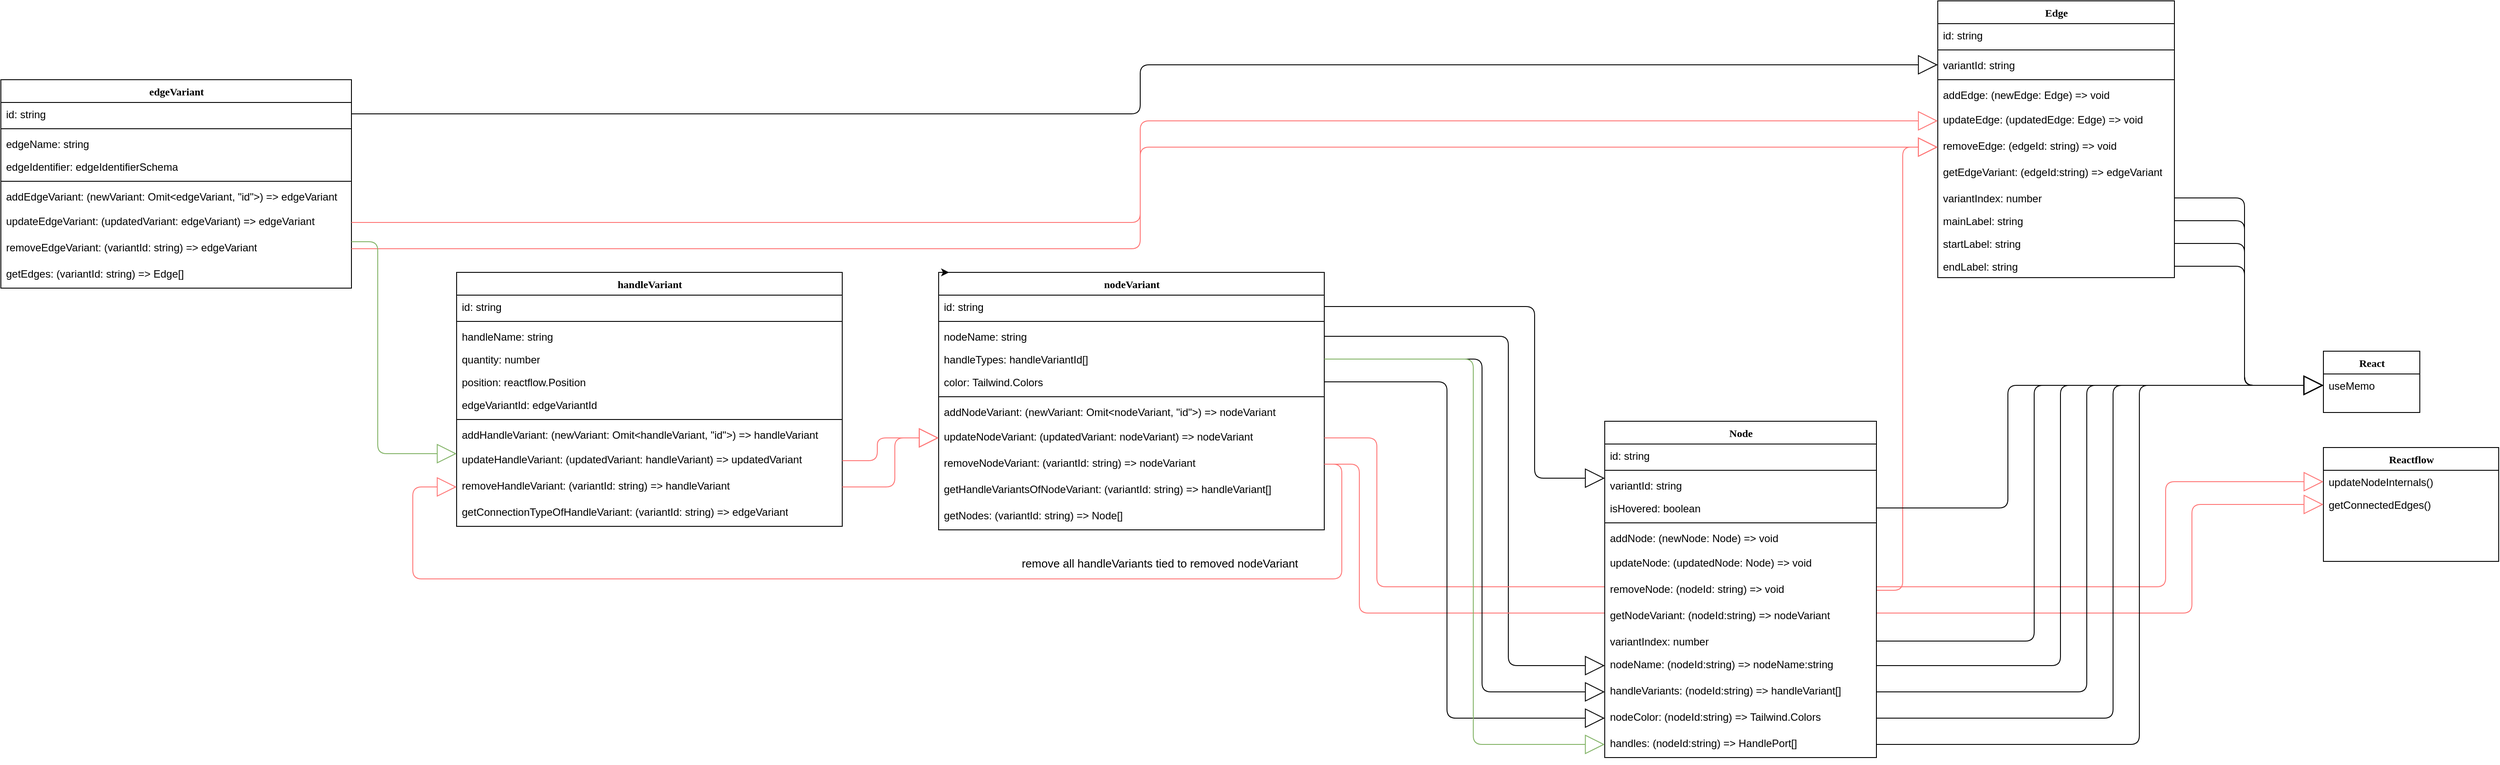 <mxfile version="24.6.2" type="device">
  <diagram name="Page-1" id="6133507b-19e7-1e82-6fc7-422aa6c4b21f">
    <mxGraphModel dx="2534" dy="746" grid="1" gridSize="10" guides="1" tooltips="1" connect="1" arrows="1" fold="1" page="1" pageScale="1" pageWidth="1100" pageHeight="850" background="none" math="0" shadow="0">
      <root>
        <mxCell id="0" />
        <mxCell id="1" parent="0" />
        <mxCell id="78961159f06e98e8-17" value="nodeVariant" style="swimlane;html=1;fontStyle=1;align=center;verticalAlign=top;childLayout=stackLayout;horizontal=1;startSize=26;horizontalStack=0;resizeParent=1;resizeLast=0;collapsible=1;marginBottom=0;swimlaneFillColor=#ffffff;rounded=0;shadow=0;comic=0;labelBackgroundColor=none;strokeWidth=1;fillColor=none;fontFamily=Verdana;fontSize=12" parent="1" vertex="1">
          <mxGeometry x="60" y="350" width="440" height="294" as="geometry">
            <mxRectangle x="-140" y="132" width="110" height="30" as="alternateBounds" />
          </mxGeometry>
        </mxCell>
        <mxCell id="78961159f06e98e8-24" value="id: string" style="text;html=1;strokeColor=none;fillColor=none;align=left;verticalAlign=top;spacingLeft=4;spacingRight=4;whiteSpace=wrap;overflow=hidden;rotatable=0;points=[[0,0.5],[1,0.5]];portConstraint=eastwest;" parent="78961159f06e98e8-17" vertex="1">
          <mxGeometry y="26" width="440" height="26" as="geometry" />
        </mxCell>
        <mxCell id="NcoKxun65NZ0Gpt5I3KS-111" value="" style="line;html=1;strokeWidth=1;fillColor=none;align=left;verticalAlign=middle;spacingTop=-1;spacingLeft=3;spacingRight=3;rotatable=0;labelPosition=right;points=[];portConstraint=eastwest;" parent="78961159f06e98e8-17" vertex="1">
          <mxGeometry y="52" width="440" height="8" as="geometry" />
        </mxCell>
        <mxCell id="NcoKxun65NZ0Gpt5I3KS-1" value="nodeName: string" style="text;html=1;strokeColor=none;fillColor=none;align=left;verticalAlign=top;spacingLeft=4;spacingRight=4;whiteSpace=wrap;overflow=hidden;rotatable=0;points=[[0,0.5],[1,0.5]];portConstraint=eastwest;" parent="78961159f06e98e8-17" vertex="1">
          <mxGeometry y="60" width="440" height="26" as="geometry" />
        </mxCell>
        <mxCell id="NcoKxun65NZ0Gpt5I3KS-2" value="handleTypes: handleVariantId&lt;span style=&quot;background-color: initial;&quot;&gt;[]&lt;/span&gt;" style="text;html=1;strokeColor=none;fillColor=none;align=left;verticalAlign=top;spacingLeft=4;spacingRight=4;whiteSpace=wrap;overflow=hidden;rotatable=0;points=[[0,0.5],[1,0.5]];portConstraint=eastwest;" parent="78961159f06e98e8-17" vertex="1">
          <mxGeometry y="86" width="440" height="26" as="geometry" />
        </mxCell>
        <mxCell id="fbE8DPtMrcAyGNPkYjWC-1" value="color: Tailwind.Colors&lt;div&gt;&lt;br&gt;&lt;/div&gt;" style="text;html=1;strokeColor=none;fillColor=none;align=left;verticalAlign=top;spacingLeft=4;spacingRight=4;whiteSpace=wrap;overflow=hidden;rotatable=0;points=[[0,0.5],[1,0.5]];portConstraint=eastwest;" parent="78961159f06e98e8-17" vertex="1">
          <mxGeometry y="112" width="440" height="26" as="geometry" />
        </mxCell>
        <mxCell id="78961159f06e98e8-19" value="" style="line;html=1;strokeWidth=1;fillColor=none;align=left;verticalAlign=middle;spacingTop=-1;spacingLeft=3;spacingRight=3;rotatable=0;labelPosition=right;points=[];portConstraint=eastwest;" parent="78961159f06e98e8-17" vertex="1">
          <mxGeometry y="138" width="440" height="8" as="geometry" />
        </mxCell>
        <mxCell id="78961159f06e98e8-27" value="addNodeVariant: (newVariant: Omit&amp;lt;nodeVariant, &quot;id&quot;&amp;gt;) =&amp;gt; nodeVariant" style="text;html=1;strokeColor=none;fillColor=none;align=left;verticalAlign=top;spacingLeft=4;spacingRight=4;whiteSpace=wrap;overflow=hidden;rotatable=0;points=[[0,0.5],[1,0.5]];portConstraint=eastwest;" parent="78961159f06e98e8-17" vertex="1">
          <mxGeometry y="146" width="440" height="28" as="geometry" />
        </mxCell>
        <mxCell id="NcoKxun65NZ0Gpt5I3KS-3" value="updateNodeVariant: (updatedVariant: nodeVariant&lt;span style=&quot;background-color: initial;&quot;&gt;) =&amp;gt; nodeVariant&lt;/span&gt;" style="text;html=1;strokeColor=none;fillColor=none;align=left;verticalAlign=top;spacingLeft=4;spacingRight=4;whiteSpace=wrap;overflow=hidden;rotatable=0;points=[[0,0.5],[1,0.5]];portConstraint=eastwest;" parent="78961159f06e98e8-17" vertex="1">
          <mxGeometry y="174" width="440" height="30" as="geometry" />
        </mxCell>
        <mxCell id="NcoKxun65NZ0Gpt5I3KS-12" value="removeNodeVariant: (variantId: string) =&amp;gt; nodeVariant" style="text;html=1;strokeColor=none;fillColor=none;align=left;verticalAlign=top;spacingLeft=4;spacingRight=4;whiteSpace=wrap;overflow=hidden;rotatable=0;points=[[0,0.5],[1,0.5]];portConstraint=eastwest;" parent="78961159f06e98e8-17" vertex="1">
          <mxGeometry y="204" width="440" height="30" as="geometry" />
        </mxCell>
        <mxCell id="NcoKxun65NZ0Gpt5I3KS-13" value="getHandleVariantsOfNodeVariant: (variantId: string) =&amp;gt; handleVariant[]" style="text;html=1;strokeColor=none;fillColor=none;align=left;verticalAlign=top;spacingLeft=4;spacingRight=4;whiteSpace=wrap;overflow=hidden;rotatable=0;points=[[0,0.5],[1,0.5]];portConstraint=eastwest;" parent="78961159f06e98e8-17" vertex="1">
          <mxGeometry y="234" width="440" height="30" as="geometry" />
        </mxCell>
        <mxCell id="NcoKxun65NZ0Gpt5I3KS-14" value="getNodes: (variantId: string) =&amp;gt; Node[]" style="text;html=1;strokeColor=none;fillColor=none;align=left;verticalAlign=top;spacingLeft=4;spacingRight=4;whiteSpace=wrap;overflow=hidden;rotatable=0;points=[[0,0.5],[1,0.5]];portConstraint=eastwest;" parent="78961159f06e98e8-17" vertex="1">
          <mxGeometry y="264" width="440" height="30" as="geometry" />
        </mxCell>
        <mxCell id="NcoKxun65NZ0Gpt5I3KS-4" style="edgeStyle=orthogonalEdgeStyle;rounded=0;orthogonalLoop=1;jettySize=auto;html=1;exitX=0;exitY=0;exitDx=0;exitDy=0;entryX=0.027;entryY=0;entryDx=0;entryDy=0;entryPerimeter=0;" parent="1" source="78961159f06e98e8-17" target="78961159f06e98e8-17" edge="1">
          <mxGeometry relative="1" as="geometry" />
        </mxCell>
        <mxCell id="NcoKxun65NZ0Gpt5I3KS-15" value="handleVariant" style="swimlane;html=1;fontStyle=1;align=center;verticalAlign=top;childLayout=stackLayout;horizontal=1;startSize=26;horizontalStack=0;resizeParent=1;resizeLast=0;collapsible=1;marginBottom=0;swimlaneFillColor=#ffffff;rounded=0;shadow=0;comic=0;labelBackgroundColor=none;strokeWidth=1;fillColor=none;fontFamily=Verdana;fontSize=12" parent="1" vertex="1">
          <mxGeometry x="-490" y="350" width="440" height="290" as="geometry">
            <mxRectangle x="-140" y="132" width="110" height="30" as="alternateBounds" />
          </mxGeometry>
        </mxCell>
        <mxCell id="NcoKxun65NZ0Gpt5I3KS-16" value="id: string" style="text;html=1;strokeColor=none;fillColor=none;align=left;verticalAlign=top;spacingLeft=4;spacingRight=4;whiteSpace=wrap;overflow=hidden;rotatable=0;points=[[0,0.5],[1,0.5]];portConstraint=eastwest;" parent="NcoKxun65NZ0Gpt5I3KS-15" vertex="1">
          <mxGeometry y="26" width="440" height="26" as="geometry" />
        </mxCell>
        <mxCell id="NcoKxun65NZ0Gpt5I3KS-110" value="" style="line;html=1;strokeWidth=1;fillColor=none;align=left;verticalAlign=middle;spacingTop=-1;spacingLeft=3;spacingRight=3;rotatable=0;labelPosition=right;points=[];portConstraint=eastwest;" parent="NcoKxun65NZ0Gpt5I3KS-15" vertex="1">
          <mxGeometry y="52" width="440" height="8" as="geometry" />
        </mxCell>
        <mxCell id="NcoKxun65NZ0Gpt5I3KS-17" value="handleName: string" style="text;html=1;strokeColor=none;fillColor=none;align=left;verticalAlign=top;spacingLeft=4;spacingRight=4;whiteSpace=wrap;overflow=hidden;rotatable=0;points=[[0,0.5],[1,0.5]];portConstraint=eastwest;" parent="NcoKxun65NZ0Gpt5I3KS-15" vertex="1">
          <mxGeometry y="60" width="440" height="26" as="geometry" />
        </mxCell>
        <mxCell id="NcoKxun65NZ0Gpt5I3KS-18" value="quantity: number" style="text;html=1;strokeColor=none;fillColor=none;align=left;verticalAlign=top;spacingLeft=4;spacingRight=4;whiteSpace=wrap;overflow=hidden;rotatable=0;points=[[0,0.5],[1,0.5]];portConstraint=eastwest;" parent="NcoKxun65NZ0Gpt5I3KS-15" vertex="1">
          <mxGeometry y="86" width="440" height="26" as="geometry" />
        </mxCell>
        <mxCell id="NcoKxun65NZ0Gpt5I3KS-25" value="position: reactflow.Position" style="text;html=1;strokeColor=none;fillColor=none;align=left;verticalAlign=top;spacingLeft=4;spacingRight=4;whiteSpace=wrap;overflow=hidden;rotatable=0;points=[[0,0.5],[1,0.5]];portConstraint=eastwest;" parent="NcoKxun65NZ0Gpt5I3KS-15" vertex="1">
          <mxGeometry y="112" width="440" height="26" as="geometry" />
        </mxCell>
        <mxCell id="NcoKxun65NZ0Gpt5I3KS-26" value="edgeVariantId: edgeVariantId" style="text;html=1;strokeColor=none;fillColor=none;align=left;verticalAlign=top;spacingLeft=4;spacingRight=4;whiteSpace=wrap;overflow=hidden;rotatable=0;points=[[0,0.5],[1,0.5]];portConstraint=eastwest;" parent="NcoKxun65NZ0Gpt5I3KS-15" vertex="1">
          <mxGeometry y="138" width="440" height="26" as="geometry" />
        </mxCell>
        <mxCell id="NcoKxun65NZ0Gpt5I3KS-19" value="" style="line;html=1;strokeWidth=1;fillColor=none;align=left;verticalAlign=middle;spacingTop=-1;spacingLeft=3;spacingRight=3;rotatable=0;labelPosition=right;points=[];portConstraint=eastwest;" parent="NcoKxun65NZ0Gpt5I3KS-15" vertex="1">
          <mxGeometry y="164" width="440" height="8" as="geometry" />
        </mxCell>
        <mxCell id="NcoKxun65NZ0Gpt5I3KS-20" value="addHandleVariant: (newVariant: Omit&amp;lt;handleVariant, &quot;id&quot;&amp;gt;) =&amp;gt; handleVariant" style="text;html=1;strokeColor=none;fillColor=none;align=left;verticalAlign=top;spacingLeft=4;spacingRight=4;whiteSpace=wrap;overflow=hidden;rotatable=0;points=[[0,0.5],[1,0.5]];portConstraint=eastwest;" parent="NcoKxun65NZ0Gpt5I3KS-15" vertex="1">
          <mxGeometry y="172" width="440" height="28" as="geometry" />
        </mxCell>
        <mxCell id="NcoKxun65NZ0Gpt5I3KS-21" value="updateHandleVariant: (updatedVariant: handleVariant) =&amp;gt; updatedVariant" style="text;html=1;strokeColor=none;fillColor=none;align=left;verticalAlign=top;spacingLeft=4;spacingRight=4;whiteSpace=wrap;overflow=hidden;rotatable=0;points=[[0,0.5],[1,0.5]];portConstraint=eastwest;" parent="NcoKxun65NZ0Gpt5I3KS-15" vertex="1">
          <mxGeometry y="200" width="440" height="30" as="geometry" />
        </mxCell>
        <mxCell id="NcoKxun65NZ0Gpt5I3KS-22" value="removeHandleVariant: (variantId: string) =&amp;gt; handleVariant" style="text;html=1;strokeColor=none;fillColor=none;align=left;verticalAlign=top;spacingLeft=4;spacingRight=4;whiteSpace=wrap;overflow=hidden;rotatable=0;points=[[0,0.5],[1,0.5]];portConstraint=eastwest;" parent="NcoKxun65NZ0Gpt5I3KS-15" vertex="1">
          <mxGeometry y="230" width="440" height="30" as="geometry" />
        </mxCell>
        <mxCell id="NcoKxun65NZ0Gpt5I3KS-23" value="getConnectionTypeOfHandleVariant: (variantId: string) =&amp;gt; edgeVariant" style="text;html=1;strokeColor=none;fillColor=none;align=left;verticalAlign=top;spacingLeft=4;spacingRight=4;whiteSpace=wrap;overflow=hidden;rotatable=0;points=[[0,0.5],[1,0.5]];portConstraint=eastwest;" parent="NcoKxun65NZ0Gpt5I3KS-15" vertex="1">
          <mxGeometry y="260" width="440" height="30" as="geometry" />
        </mxCell>
        <mxCell id="NcoKxun65NZ0Gpt5I3KS-29" value="" style="edgeStyle=orthogonalEdgeStyle;rounded=1;orthogonalLoop=1;jettySize=auto;html=1;endArrow=block;endFill=0;startSize=6;endSize=20;fillColor=#f8cecc;strokeColor=#FF7575;" parent="1" source="NcoKxun65NZ0Gpt5I3KS-21" target="NcoKxun65NZ0Gpt5I3KS-3" edge="1">
          <mxGeometry relative="1" as="geometry">
            <mxPoint x="-20" y="330" as="targetPoint" />
            <Array as="points">
              <mxPoint x="-10" y="565" />
              <mxPoint x="-10" y="539" />
            </Array>
          </mxGeometry>
        </mxCell>
        <mxCell id="NcoKxun65NZ0Gpt5I3KS-31" style="edgeStyle=orthogonalEdgeStyle;rounded=1;orthogonalLoop=1;jettySize=auto;html=1;endArrow=block;endFill=0;startSize=6;endSize=20;fillColor=#f8cecc;strokeColor=#FF7575;" parent="1" source="NcoKxun65NZ0Gpt5I3KS-22" target="NcoKxun65NZ0Gpt5I3KS-3" edge="1">
          <mxGeometry relative="1" as="geometry">
            <Array as="points">
              <mxPoint x="10" y="595" />
              <mxPoint x="10" y="539" />
            </Array>
          </mxGeometry>
        </mxCell>
        <mxCell id="NcoKxun65NZ0Gpt5I3KS-33" value="edgeVariant" style="swimlane;html=1;fontStyle=1;align=center;verticalAlign=top;childLayout=stackLayout;horizontal=1;startSize=26;horizontalStack=0;resizeParent=1;resizeLast=0;collapsible=1;marginBottom=0;swimlaneFillColor=#ffffff;rounded=0;shadow=0;comic=0;labelBackgroundColor=none;strokeWidth=1;fillColor=none;fontFamily=Verdana;fontSize=12" parent="1" vertex="1">
          <mxGeometry x="-1010" y="130" width="400" height="238" as="geometry">
            <mxRectangle x="-1010" y="130" width="110" height="30" as="alternateBounds" />
          </mxGeometry>
        </mxCell>
        <mxCell id="NcoKxun65NZ0Gpt5I3KS-34" value="id: string" style="text;html=1;strokeColor=none;fillColor=none;align=left;verticalAlign=top;spacingLeft=4;spacingRight=4;whiteSpace=wrap;overflow=hidden;rotatable=0;points=[[0,0.5],[1,0.5]];portConstraint=eastwest;" parent="NcoKxun65NZ0Gpt5I3KS-33" vertex="1">
          <mxGeometry y="26" width="400" height="26" as="geometry" />
        </mxCell>
        <mxCell id="NcoKxun65NZ0Gpt5I3KS-109" value="" style="line;html=1;strokeWidth=1;fillColor=none;align=left;verticalAlign=middle;spacingTop=-1;spacingLeft=3;spacingRight=3;rotatable=0;labelPosition=right;points=[];portConstraint=eastwest;" parent="NcoKxun65NZ0Gpt5I3KS-33" vertex="1">
          <mxGeometry y="52" width="400" height="8" as="geometry" />
        </mxCell>
        <mxCell id="NcoKxun65NZ0Gpt5I3KS-35" value="edgeName: string" style="text;html=1;strokeColor=none;fillColor=none;align=left;verticalAlign=top;spacingLeft=4;spacingRight=4;whiteSpace=wrap;overflow=hidden;rotatable=0;points=[[0,0.5],[1,0.5]];portConstraint=eastwest;" parent="NcoKxun65NZ0Gpt5I3KS-33" vertex="1">
          <mxGeometry y="60" width="400" height="26" as="geometry" />
        </mxCell>
        <mxCell id="NcoKxun65NZ0Gpt5I3KS-36" value="edgeIdentifier: edgeIdentifierSchema" style="text;html=1;strokeColor=none;fillColor=none;align=left;verticalAlign=top;spacingLeft=4;spacingRight=4;whiteSpace=wrap;overflow=hidden;rotatable=0;points=[[0,0.5],[1,0.5]];portConstraint=eastwest;" parent="NcoKxun65NZ0Gpt5I3KS-33" vertex="1">
          <mxGeometry y="86" width="400" height="26" as="geometry" />
        </mxCell>
        <mxCell id="NcoKxun65NZ0Gpt5I3KS-37" value="" style="line;html=1;strokeWidth=1;fillColor=none;align=left;verticalAlign=middle;spacingTop=-1;spacingLeft=3;spacingRight=3;rotatable=0;labelPosition=right;points=[];portConstraint=eastwest;" parent="NcoKxun65NZ0Gpt5I3KS-33" vertex="1">
          <mxGeometry y="112" width="400" height="8" as="geometry" />
        </mxCell>
        <mxCell id="NcoKxun65NZ0Gpt5I3KS-38" value="addEdgeVariant: (newVariant: Omit&amp;lt;edgeVariant, &quot;id&quot;&amp;gt;) =&amp;gt; edgeVariant" style="text;html=1;strokeColor=none;fillColor=none;align=left;verticalAlign=top;spacingLeft=4;spacingRight=4;whiteSpace=wrap;overflow=hidden;rotatable=0;points=[[0,0.5],[1,0.5]];portConstraint=eastwest;" parent="NcoKxun65NZ0Gpt5I3KS-33" vertex="1">
          <mxGeometry y="120" width="400" height="28" as="geometry" />
        </mxCell>
        <mxCell id="NcoKxun65NZ0Gpt5I3KS-39" value="updateEdgeVariant: (updatedVariant: edgeVariant&lt;span style=&quot;background-color: initial;&quot;&gt;) =&amp;gt; edgeVariant&lt;/span&gt;" style="text;html=1;strokeColor=none;fillColor=none;align=left;verticalAlign=top;spacingLeft=4;spacingRight=4;whiteSpace=wrap;overflow=hidden;rotatable=0;points=[[0,0.5],[1,0.5]];portConstraint=eastwest;" parent="NcoKxun65NZ0Gpt5I3KS-33" vertex="1">
          <mxGeometry y="148" width="400" height="30" as="geometry" />
        </mxCell>
        <mxCell id="NcoKxun65NZ0Gpt5I3KS-40" value="removeEdgeVariant: (variantId: string) =&amp;gt; edgeVariant" style="text;html=1;strokeColor=none;fillColor=none;align=left;verticalAlign=top;spacingLeft=4;spacingRight=4;whiteSpace=wrap;overflow=hidden;rotatable=0;points=[[0,0.5],[1,0.5]];portConstraint=eastwest;" parent="NcoKxun65NZ0Gpt5I3KS-33" vertex="1">
          <mxGeometry y="178" width="400" height="30" as="geometry" />
        </mxCell>
        <mxCell id="NcoKxun65NZ0Gpt5I3KS-42" value="getEdges: (variantId: string) =&amp;gt; Edge[]" style="text;html=1;strokeColor=none;fillColor=none;align=left;verticalAlign=top;spacingLeft=4;spacingRight=4;whiteSpace=wrap;overflow=hidden;rotatable=0;points=[[0,0.5],[1,0.5]];portConstraint=eastwest;" parent="NcoKxun65NZ0Gpt5I3KS-33" vertex="1">
          <mxGeometry y="208" width="400" height="30" as="geometry" />
        </mxCell>
        <mxCell id="NcoKxun65NZ0Gpt5I3KS-54" value="" style="edgeStyle=orthogonalEdgeStyle;rounded=1;orthogonalLoop=1;jettySize=auto;html=1;endArrow=block;endFill=0;startSize=6;endSize=20;" parent="1" source="78961159f06e98e8-24" target="NcoKxun65NZ0Gpt5I3KS-46" edge="1">
          <mxGeometry relative="1" as="geometry">
            <mxPoint x="-50" y="567" as="sourcePoint" />
            <mxPoint x="110" y="515" as="targetPoint" />
            <Array as="points">
              <mxPoint x="740" y="389" />
              <mxPoint x="740" y="585" />
            </Array>
          </mxGeometry>
        </mxCell>
        <mxCell id="NcoKxun65NZ0Gpt5I3KS-58" value="" style="edgeStyle=orthogonalEdgeStyle;rounded=1;orthogonalLoop=1;jettySize=auto;html=1;endArrow=block;endFill=0;startSize=6;endSize=20;" parent="1" source="NcoKxun65NZ0Gpt5I3KS-1" target="vX7mACFDlXpgknesi7_f-1" edge="1">
          <mxGeometry relative="1" as="geometry">
            <mxPoint x="550" y="399" as="sourcePoint" />
            <mxPoint x="650" y="619" as="targetPoint" />
            <Array as="points">
              <mxPoint x="710" y="423" />
              <mxPoint x="710" y="799" />
            </Array>
          </mxGeometry>
        </mxCell>
        <mxCell id="NcoKxun65NZ0Gpt5I3KS-60" value="Reactflow" style="swimlane;html=1;fontStyle=1;align=center;verticalAlign=top;childLayout=stackLayout;horizontal=1;startSize=26;horizontalStack=0;resizeParent=1;resizeLast=0;collapsible=1;marginBottom=0;swimlaneFillColor=#ffffff;rounded=0;shadow=0;comic=0;labelBackgroundColor=none;strokeWidth=1;fillColor=none;fontFamily=Verdana;fontSize=12" parent="1" vertex="1">
          <mxGeometry x="1640" y="550" width="200" height="130" as="geometry">
            <mxRectangle x="-140" y="132" width="110" height="30" as="alternateBounds" />
          </mxGeometry>
        </mxCell>
        <mxCell id="NcoKxun65NZ0Gpt5I3KS-61" value="updateNodeInternals()" style="text;html=1;strokeColor=none;fillColor=none;align=left;verticalAlign=top;spacingLeft=4;spacingRight=4;whiteSpace=wrap;overflow=hidden;rotatable=0;points=[[0,0.5],[1,0.5]];portConstraint=eastwest;" parent="NcoKxun65NZ0Gpt5I3KS-60" vertex="1">
          <mxGeometry y="26" width="200" height="26" as="geometry" />
        </mxCell>
        <mxCell id="NcoKxun65NZ0Gpt5I3KS-71" value="getConnectedEdges()" style="text;html=1;strokeColor=none;fillColor=none;align=left;verticalAlign=top;spacingLeft=4;spacingRight=4;whiteSpace=wrap;overflow=hidden;rotatable=0;points=[[0,0.5],[1,0.5]];portConstraint=eastwest;" parent="NcoKxun65NZ0Gpt5I3KS-60" vertex="1">
          <mxGeometry y="52" width="200" height="26" as="geometry" />
        </mxCell>
        <mxCell id="NcoKxun65NZ0Gpt5I3KS-70" value="" style="edgeStyle=orthogonalEdgeStyle;rounded=1;orthogonalLoop=1;jettySize=auto;html=1;endArrow=block;endFill=0;startSize=6;endSize=20;fillColor=#f8cecc;strokeColor=#FF7575;" parent="1" source="NcoKxun65NZ0Gpt5I3KS-59" target="NcoKxun65NZ0Gpt5I3KS-71" edge="1">
          <mxGeometry relative="1" as="geometry">
            <mxPoint x="720" y="425" as="sourcePoint" />
            <mxPoint x="820" y="719" as="targetPoint" />
            <Array as="points">
              <mxPoint x="1490" y="739" />
              <mxPoint x="1490" y="615" />
            </Array>
          </mxGeometry>
        </mxCell>
        <mxCell id="NcoKxun65NZ0Gpt5I3KS-72" value="" style="edgeStyle=orthogonalEdgeStyle;rounded=1;orthogonalLoop=1;jettySize=auto;html=1;endArrow=block;endFill=0;startSize=6;endSize=20;fillColor=#f8cecc;strokeColor=#FF7575;" parent="1" source="NcoKxun65NZ0Gpt5I3KS-50" target="NcoKxun65NZ0Gpt5I3KS-61" edge="1">
          <mxGeometry relative="1" as="geometry">
            <mxPoint x="1060" y="749" as="sourcePoint" />
            <mxPoint x="1180" y="495" as="targetPoint" />
            <Array as="points">
              <mxPoint x="1460" y="709" />
              <mxPoint x="1460" y="589" />
            </Array>
          </mxGeometry>
        </mxCell>
        <mxCell id="NcoKxun65NZ0Gpt5I3KS-73" value="Edge" style="swimlane;html=1;fontStyle=1;align=center;verticalAlign=top;childLayout=stackLayout;horizontal=1;startSize=26;horizontalStack=0;resizeParent=1;resizeLast=0;collapsible=1;marginBottom=0;swimlaneFillColor=#ffffff;rounded=0;shadow=0;comic=0;labelBackgroundColor=none;strokeWidth=1;fillColor=none;fontFamily=Verdana;fontSize=12" parent="1" vertex="1">
          <mxGeometry x="1200" y="40" width="270" height="316" as="geometry">
            <mxRectangle x="-140" y="132" width="110" height="30" as="alternateBounds" />
          </mxGeometry>
        </mxCell>
        <mxCell id="NcoKxun65NZ0Gpt5I3KS-74" value="id: string" style="text;html=1;strokeColor=none;fillColor=none;align=left;verticalAlign=top;spacingLeft=4;spacingRight=4;whiteSpace=wrap;overflow=hidden;rotatable=0;points=[[0,0.5],[1,0.5]];portConstraint=eastwest;" parent="NcoKxun65NZ0Gpt5I3KS-73" vertex="1">
          <mxGeometry y="26" width="270" height="26" as="geometry" />
        </mxCell>
        <mxCell id="NcoKxun65NZ0Gpt5I3KS-113" value="" style="line;html=1;strokeWidth=1;fillColor=none;align=left;verticalAlign=middle;spacingTop=-1;spacingLeft=3;spacingRight=3;rotatable=0;labelPosition=right;points=[];portConstraint=eastwest;" parent="NcoKxun65NZ0Gpt5I3KS-73" vertex="1">
          <mxGeometry y="52" width="270" height="8" as="geometry" />
        </mxCell>
        <mxCell id="NcoKxun65NZ0Gpt5I3KS-75" value="variantId: string" style="text;html=1;strokeColor=none;fillColor=none;align=left;verticalAlign=top;spacingLeft=4;spacingRight=4;whiteSpace=wrap;overflow=hidden;rotatable=0;points=[[0,0.5],[1,0.5]];portConstraint=eastwest;" parent="NcoKxun65NZ0Gpt5I3KS-73" vertex="1">
          <mxGeometry y="60" width="270" height="26" as="geometry" />
        </mxCell>
        <mxCell id="NcoKxun65NZ0Gpt5I3KS-79" value="" style="line;html=1;strokeWidth=1;fillColor=none;align=left;verticalAlign=middle;spacingTop=-1;spacingLeft=3;spacingRight=3;rotatable=0;labelPosition=right;points=[];portConstraint=eastwest;" parent="NcoKxun65NZ0Gpt5I3KS-73" vertex="1">
          <mxGeometry y="86" width="270" height="8" as="geometry" />
        </mxCell>
        <mxCell id="NcoKxun65NZ0Gpt5I3KS-80" value="addEdge: (newEdge: Edge) =&amp;gt; void" style="text;html=1;strokeColor=none;fillColor=none;align=left;verticalAlign=top;spacingLeft=4;spacingRight=4;whiteSpace=wrap;overflow=hidden;rotatable=0;points=[[0,0.5],[1,0.5]];portConstraint=eastwest;" parent="NcoKxun65NZ0Gpt5I3KS-73" vertex="1">
          <mxGeometry y="94" width="270" height="28" as="geometry" />
        </mxCell>
        <mxCell id="NcoKxun65NZ0Gpt5I3KS-81" value="updateEdge: (updatedEdge: Edge&lt;span style=&quot;background-color: initial;&quot;&gt;) =&amp;gt; void&lt;/span&gt;" style="text;html=1;strokeColor=none;fillColor=none;align=left;verticalAlign=top;spacingLeft=4;spacingRight=4;whiteSpace=wrap;overflow=hidden;rotatable=0;points=[[0,0.5],[1,0.5]];portConstraint=eastwest;" parent="NcoKxun65NZ0Gpt5I3KS-73" vertex="1">
          <mxGeometry y="122" width="270" height="30" as="geometry" />
        </mxCell>
        <mxCell id="NcoKxun65NZ0Gpt5I3KS-82" value="removeEdge: (edgeId: string&lt;span style=&quot;background-color: initial;&quot;&gt;) =&amp;gt; void&lt;/span&gt;" style="text;html=1;strokeColor=none;fillColor=none;align=left;verticalAlign=top;spacingLeft=4;spacingRight=4;whiteSpace=wrap;overflow=hidden;rotatable=0;points=[[0,0.5],[1,0.5]];portConstraint=eastwest;" parent="NcoKxun65NZ0Gpt5I3KS-73" vertex="1">
          <mxGeometry y="152" width="270" height="30" as="geometry" />
        </mxCell>
        <mxCell id="vX7mACFDlXpgknesi7_f-3" value="getEdgeVariant: (edgeId:string) =&amp;gt; edgeVariant" style="text;html=1;strokeColor=none;fillColor=none;align=left;verticalAlign=top;spacingLeft=4;spacingRight=4;whiteSpace=wrap;overflow=hidden;rotatable=0;points=[[0,0.5],[1,0.5]];portConstraint=eastwest;" parent="NcoKxun65NZ0Gpt5I3KS-73" vertex="1">
          <mxGeometry y="182" width="270" height="30" as="geometry" />
        </mxCell>
        <mxCell id="NcoKxun65NZ0Gpt5I3KS-85" value="variantIndex: number" style="text;html=1;strokeColor=none;fillColor=none;align=left;verticalAlign=top;spacingLeft=4;spacingRight=4;whiteSpace=wrap;overflow=hidden;rotatable=0;points=[[0,0.5],[1,0.5]];portConstraint=eastwest;" parent="NcoKxun65NZ0Gpt5I3KS-73" vertex="1">
          <mxGeometry y="212" width="270" height="26" as="geometry" />
        </mxCell>
        <mxCell id="NcoKxun65NZ0Gpt5I3KS-77" value="mainLabel: string" style="text;html=1;strokeColor=none;fillColor=none;align=left;verticalAlign=top;spacingLeft=4;spacingRight=4;whiteSpace=wrap;overflow=hidden;rotatable=0;points=[[0,0.5],[1,0.5]];portConstraint=eastwest;" parent="NcoKxun65NZ0Gpt5I3KS-73" vertex="1">
          <mxGeometry y="238" width="270" height="26" as="geometry" />
        </mxCell>
        <mxCell id="NcoKxun65NZ0Gpt5I3KS-78" value="startLabel: string" style="text;html=1;strokeColor=none;fillColor=none;align=left;verticalAlign=top;spacingLeft=4;spacingRight=4;whiteSpace=wrap;overflow=hidden;rotatable=0;points=[[0,0.5],[1,0.5]];portConstraint=eastwest;" parent="NcoKxun65NZ0Gpt5I3KS-73" vertex="1">
          <mxGeometry y="264" width="270" height="26" as="geometry" />
        </mxCell>
        <mxCell id="NcoKxun65NZ0Gpt5I3KS-84" value="endLabel: string" style="text;html=1;strokeColor=none;fillColor=none;align=left;verticalAlign=top;spacingLeft=4;spacingRight=4;whiteSpace=wrap;overflow=hidden;rotatable=0;points=[[0,0.5],[1,0.5]];portConstraint=eastwest;" parent="NcoKxun65NZ0Gpt5I3KS-73" vertex="1">
          <mxGeometry y="290" width="270" height="26" as="geometry" />
        </mxCell>
        <mxCell id="NcoKxun65NZ0Gpt5I3KS-83" value="" style="edgeStyle=orthogonalEdgeStyle;rounded=1;orthogonalLoop=1;jettySize=auto;html=1;endArrow=block;endFill=0;startSize=6;endSize=20;" parent="1" source="NcoKxun65NZ0Gpt5I3KS-34" target="NcoKxun65NZ0Gpt5I3KS-75" edge="1">
          <mxGeometry relative="1" as="geometry">
            <mxPoint x="-600" y="315" as="sourcePoint" />
            <mxPoint x="-490" y="567" as="targetPoint" />
          </mxGeometry>
        </mxCell>
        <mxCell id="NcoKxun65NZ0Gpt5I3KS-86" value="" style="edgeStyle=orthogonalEdgeStyle;rounded=1;orthogonalLoop=1;jettySize=auto;html=1;endArrow=block;endFill=0;startSize=6;endSize=20;fillColor=#f8cecc;strokeColor=#FF7575;" parent="1" source="NcoKxun65NZ0Gpt5I3KS-39" target="NcoKxun65NZ0Gpt5I3KS-81" edge="1">
          <mxGeometry relative="1" as="geometry">
            <mxPoint x="-600" y="375" as="sourcePoint" />
            <mxPoint x="-480" y="567" as="targetPoint" />
          </mxGeometry>
        </mxCell>
        <mxCell id="NcoKxun65NZ0Gpt5I3KS-87" value="" style="edgeStyle=orthogonalEdgeStyle;rounded=1;orthogonalLoop=1;jettySize=auto;html=1;endArrow=block;endFill=0;startSize=6;endSize=20;fillColor=#f8cecc;strokeColor=#FF7575;" parent="1" source="NcoKxun65NZ0Gpt5I3KS-40" target="NcoKxun65NZ0Gpt5I3KS-82" edge="1">
          <mxGeometry relative="1" as="geometry">
            <mxPoint x="-600" y="375" as="sourcePoint" />
            <mxPoint x="970" y="471" as="targetPoint" />
          </mxGeometry>
        </mxCell>
        <mxCell id="NcoKxun65NZ0Gpt5I3KS-88" value="" style="edgeStyle=orthogonalEdgeStyle;rounded=1;orthogonalLoop=1;jettySize=auto;html=1;endArrow=block;endFill=0;startSize=6;endSize=20;fillColor=#f8cecc;strokeColor=#FF7575;" parent="1" source="NcoKxun65NZ0Gpt5I3KS-59" target="NcoKxun65NZ0Gpt5I3KS-82" edge="1">
          <mxGeometry relative="1" as="geometry">
            <mxPoint x="1060" y="749" as="sourcePoint" />
            <mxPoint x="1310" y="510" as="targetPoint" />
          </mxGeometry>
        </mxCell>
        <mxCell id="NcoKxun65NZ0Gpt5I3KS-89" value="React" style="swimlane;html=1;fontStyle=1;align=center;verticalAlign=top;childLayout=stackLayout;horizontal=1;startSize=26;horizontalStack=0;resizeParent=1;resizeLast=0;collapsible=1;marginBottom=0;swimlaneFillColor=#ffffff;rounded=0;shadow=0;comic=0;labelBackgroundColor=none;strokeWidth=1;fillColor=none;fontFamily=Verdana;fontSize=12" parent="1" vertex="1">
          <mxGeometry x="1640" y="440" width="110" height="70" as="geometry">
            <mxRectangle x="-140" y="132" width="110" height="30" as="alternateBounds" />
          </mxGeometry>
        </mxCell>
        <mxCell id="NcoKxun65NZ0Gpt5I3KS-90" value="useMemo" style="text;html=1;strokeColor=none;fillColor=none;align=left;verticalAlign=top;spacingLeft=4;spacingRight=4;whiteSpace=wrap;overflow=hidden;rotatable=0;points=[[0,0.5],[1,0.5]];portConstraint=eastwest;" parent="NcoKxun65NZ0Gpt5I3KS-89" vertex="1">
          <mxGeometry y="26" width="110" height="26" as="geometry" />
        </mxCell>
        <mxCell id="NcoKxun65NZ0Gpt5I3KS-93" value="" style="edgeStyle=orthogonalEdgeStyle;rounded=1;orthogonalLoop=1;jettySize=auto;html=1;endArrow=block;endFill=0;startSize=6;endSize=20;" parent="1" target="NcoKxun65NZ0Gpt5I3KS-90" edge="1">
          <mxGeometry relative="1" as="geometry">
            <mxPoint x="1120" y="619" as="sourcePoint" />
            <mxPoint x="1210" y="829" as="targetPoint" />
            <Array as="points">
              <mxPoint x="1280" y="619" />
              <mxPoint x="1280" y="479" />
            </Array>
          </mxGeometry>
        </mxCell>
        <mxCell id="NcoKxun65NZ0Gpt5I3KS-94" value="" style="edgeStyle=orthogonalEdgeStyle;rounded=1;orthogonalLoop=1;jettySize=auto;html=1;endArrow=block;endFill=0;startSize=6;endSize=20;" parent="1" source="NcoKxun65NZ0Gpt5I3KS-57" target="NcoKxun65NZ0Gpt5I3KS-90" edge="1">
          <mxGeometry relative="1" as="geometry">
            <mxPoint x="1060" y="629" as="sourcePoint" />
            <mxPoint x="1440" y="489" as="targetPoint" />
            <Array as="points">
              <mxPoint x="1310" y="771" />
              <mxPoint x="1310" y="479" />
            </Array>
          </mxGeometry>
        </mxCell>
        <mxCell id="NcoKxun65NZ0Gpt5I3KS-95" value="" style="edgeStyle=orthogonalEdgeStyle;rounded=1;orthogonalLoop=1;jettySize=auto;html=1;endArrow=block;endFill=0;startSize=6;endSize=20;" parent="1" source="NcoKxun65NZ0Gpt5I3KS-77" target="NcoKxun65NZ0Gpt5I3KS-90" edge="1">
          <mxGeometry relative="1" as="geometry">
            <mxPoint x="1060" y="629" as="sourcePoint" />
            <mxPoint x="1700" y="399" as="targetPoint" />
          </mxGeometry>
        </mxCell>
        <mxCell id="NcoKxun65NZ0Gpt5I3KS-96" value="" style="edgeStyle=orthogonalEdgeStyle;rounded=1;orthogonalLoop=1;jettySize=auto;html=1;endArrow=block;endFill=0;startSize=6;endSize=20;" parent="1" source="NcoKxun65NZ0Gpt5I3KS-78" target="NcoKxun65NZ0Gpt5I3KS-90" edge="1">
          <mxGeometry relative="1" as="geometry">
            <mxPoint x="1460" y="149" as="sourcePoint" />
            <mxPoint x="1700" y="399" as="targetPoint" />
          </mxGeometry>
        </mxCell>
        <mxCell id="NcoKxun65NZ0Gpt5I3KS-97" value="" style="edgeStyle=orthogonalEdgeStyle;rounded=1;orthogonalLoop=1;jettySize=auto;html=1;endArrow=block;endFill=0;startSize=6;endSize=20;" parent="1" source="NcoKxun65NZ0Gpt5I3KS-84" target="NcoKxun65NZ0Gpt5I3KS-90" edge="1">
          <mxGeometry relative="1" as="geometry">
            <mxPoint x="1460" y="175" as="sourcePoint" />
            <mxPoint x="1700" y="399" as="targetPoint" />
          </mxGeometry>
        </mxCell>
        <mxCell id="NcoKxun65NZ0Gpt5I3KS-98" value="" style="edgeStyle=orthogonalEdgeStyle;rounded=1;orthogonalLoop=1;jettySize=auto;html=1;endArrow=block;endFill=0;startSize=6;endSize=20;" parent="1" source="NcoKxun65NZ0Gpt5I3KS-85" target="NcoKxun65NZ0Gpt5I3KS-90" edge="1">
          <mxGeometry relative="1" as="geometry">
            <mxPoint x="1460" y="201" as="sourcePoint" />
            <mxPoint x="1700" y="399" as="targetPoint" />
          </mxGeometry>
        </mxCell>
        <mxCell id="NcoKxun65NZ0Gpt5I3KS-103" value="" style="edgeStyle=orthogonalEdgeStyle;rounded=1;orthogonalLoop=1;jettySize=auto;html=1;endArrow=block;endFill=0;startSize=6;endSize=20;fillColor=#d5e8d4;strokeColor=#82b366;" parent="1" source="NcoKxun65NZ0Gpt5I3KS-40" target="NcoKxun65NZ0Gpt5I3KS-21" edge="1">
          <mxGeometry relative="1" as="geometry">
            <mxPoint x="-600" y="295" as="sourcePoint" />
            <mxPoint x="-480" y="567" as="targetPoint" />
            <Array as="points">
              <mxPoint x="-580" y="315" />
              <mxPoint x="-580" y="557" />
            </Array>
          </mxGeometry>
        </mxCell>
        <mxCell id="NcoKxun65NZ0Gpt5I3KS-105" value="" style="edgeStyle=orthogonalEdgeStyle;rounded=1;orthogonalLoop=1;jettySize=auto;html=1;endArrow=block;endFill=0;startSize=6;endSize=20;fillColor=#f8cecc;strokeColor=#FF7575;" parent="1" source="NcoKxun65NZ0Gpt5I3KS-3" target="NcoKxun65NZ0Gpt5I3KS-50" edge="1">
          <mxGeometry relative="1" as="geometry">
            <mxPoint x="890" y="749" as="sourcePoint" />
            <mxPoint x="1040" y="321" as="targetPoint" />
            <Array as="points">
              <mxPoint x="560" y="539" />
              <mxPoint x="560" y="709" />
            </Array>
          </mxGeometry>
        </mxCell>
        <mxCell id="NcoKxun65NZ0Gpt5I3KS-106" value="" style="edgeStyle=orthogonalEdgeStyle;rounded=1;orthogonalLoop=1;jettySize=auto;html=1;endArrow=block;endFill=0;startSize=6;endSize=20;fillColor=#f8cecc;strokeColor=#FF7575;" parent="1" source="NcoKxun65NZ0Gpt5I3KS-12" target="NcoKxun65NZ0Gpt5I3KS-59" edge="1">
          <mxGeometry relative="1" as="geometry">
            <mxPoint x="510" y="515" as="sourcePoint" />
            <mxPoint x="640" y="719" as="targetPoint" />
            <Array as="points">
              <mxPoint x="540" y="569" />
              <mxPoint x="540" y="739" />
            </Array>
          </mxGeometry>
        </mxCell>
        <mxCell id="NcoKxun65NZ0Gpt5I3KS-107" value="" style="edgeStyle=orthogonalEdgeStyle;rounded=1;orthogonalLoop=1;jettySize=auto;html=1;endArrow=block;endFill=0;startSize=6;endSize=20;fillColor=#f8cecc;strokeColor=#FF7575;entryX=0;entryY=0.5;entryDx=0;entryDy=0;" parent="1" source="NcoKxun65NZ0Gpt5I3KS-12" target="NcoKxun65NZ0Gpt5I3KS-22" edge="1">
          <mxGeometry relative="1" as="geometry">
            <mxPoint x="510" y="545" as="sourcePoint" />
            <mxPoint x="690" y="749" as="targetPoint" />
            <Array as="points">
              <mxPoint x="520" y="569" />
              <mxPoint x="520" y="700" />
              <mxPoint x="-540" y="700" />
              <mxPoint x="-540" y="595" />
            </Array>
          </mxGeometry>
        </mxCell>
        <mxCell id="NcoKxun65NZ0Gpt5I3KS-108" value="remove all handleVariants tied to removed nodeVariant" style="edgeLabel;html=1;align=center;verticalAlign=middle;resizable=0;points=[];fontSize=13;" parent="NcoKxun65NZ0Gpt5I3KS-107" vertex="1" connectable="0">
          <mxGeometry x="0.053" y="1" relative="1" as="geometry">
            <mxPoint x="360" y="-19" as="offset" />
          </mxGeometry>
        </mxCell>
        <mxCell id="NcoKxun65NZ0Gpt5I3KS-44" value="Node" style="swimlane;html=1;fontStyle=1;align=center;verticalAlign=top;childLayout=stackLayout;horizontal=1;startSize=26;horizontalStack=0;resizeParent=1;resizeLast=0;collapsible=1;marginBottom=0;swimlaneFillColor=#ffffff;rounded=0;shadow=0;comic=0;labelBackgroundColor=none;strokeWidth=1;fillColor=none;fontFamily=Verdana;fontSize=12" parent="1" vertex="1">
          <mxGeometry x="820" y="520" width="310" height="384" as="geometry">
            <mxRectangle x="-140" y="132" width="110" height="30" as="alternateBounds" />
          </mxGeometry>
        </mxCell>
        <mxCell id="NcoKxun65NZ0Gpt5I3KS-45" value="id: string" style="text;html=1;strokeColor=none;fillColor=none;align=left;verticalAlign=top;spacingLeft=4;spacingRight=4;whiteSpace=wrap;overflow=hidden;rotatable=0;points=[[0,0.5],[1,0.5]];portConstraint=eastwest;" parent="NcoKxun65NZ0Gpt5I3KS-44" vertex="1">
          <mxGeometry y="26" width="310" height="26" as="geometry" />
        </mxCell>
        <mxCell id="NcoKxun65NZ0Gpt5I3KS-112" value="" style="line;html=1;strokeWidth=1;fillColor=none;align=left;verticalAlign=middle;spacingTop=-1;spacingLeft=3;spacingRight=3;rotatable=0;labelPosition=right;points=[];portConstraint=eastwest;" parent="NcoKxun65NZ0Gpt5I3KS-44" vertex="1">
          <mxGeometry y="52" width="310" height="8" as="geometry" />
        </mxCell>
        <mxCell id="NcoKxun65NZ0Gpt5I3KS-46" value="variantId: string" style="text;html=1;strokeColor=none;fillColor=none;align=left;verticalAlign=top;spacingLeft=4;spacingRight=4;whiteSpace=wrap;overflow=hidden;rotatable=0;points=[[0,0.5],[1,0.5]];portConstraint=eastwest;" parent="NcoKxun65NZ0Gpt5I3KS-44" vertex="1">
          <mxGeometry y="60" width="310" height="26" as="geometry" />
        </mxCell>
        <mxCell id="vX7mACFDlXpgknesi7_f-4" value="isHovered: boolean" style="text;html=1;strokeColor=none;fillColor=none;align=left;verticalAlign=top;spacingLeft=4;spacingRight=4;whiteSpace=wrap;overflow=hidden;rotatable=0;points=[[0,0.5],[1,0.5]];portConstraint=eastwest;" parent="NcoKxun65NZ0Gpt5I3KS-44" vertex="1">
          <mxGeometry y="86" width="310" height="26" as="geometry" />
        </mxCell>
        <mxCell id="NcoKxun65NZ0Gpt5I3KS-55" value="" style="line;html=1;strokeWidth=1;fillColor=none;align=left;verticalAlign=middle;spacingTop=-1;spacingLeft=3;spacingRight=3;rotatable=0;labelPosition=right;points=[];portConstraint=eastwest;" parent="NcoKxun65NZ0Gpt5I3KS-44" vertex="1">
          <mxGeometry y="112" width="310" height="8" as="geometry" />
        </mxCell>
        <mxCell id="NcoKxun65NZ0Gpt5I3KS-49" value="addNode: (newNode: Node) =&amp;gt; void" style="text;html=1;strokeColor=none;fillColor=none;align=left;verticalAlign=top;spacingLeft=4;spacingRight=4;whiteSpace=wrap;overflow=hidden;rotatable=0;points=[[0,0.5],[1,0.5]];portConstraint=eastwest;" parent="NcoKxun65NZ0Gpt5I3KS-44" vertex="1">
          <mxGeometry y="120" width="310" height="28" as="geometry" />
        </mxCell>
        <mxCell id="NcoKxun65NZ0Gpt5I3KS-50" value="updateNode: (updatedNode: Node&lt;span style=&quot;background-color: initial;&quot;&gt;) =&amp;gt; void&lt;/span&gt;" style="text;html=1;strokeColor=none;fillColor=none;align=left;verticalAlign=top;spacingLeft=4;spacingRight=4;whiteSpace=wrap;overflow=hidden;rotatable=0;points=[[0,0.5],[1,0.5]];portConstraint=eastwest;" parent="NcoKxun65NZ0Gpt5I3KS-44" vertex="1">
          <mxGeometry y="148" width="310" height="30" as="geometry" />
        </mxCell>
        <mxCell id="NcoKxun65NZ0Gpt5I3KS-59" value="removeNode: (nodeId: string&lt;span style=&quot;background-color: initial;&quot;&gt;) =&amp;gt; void&lt;/span&gt;" style="text;html=1;strokeColor=none;fillColor=none;align=left;verticalAlign=top;spacingLeft=4;spacingRight=4;whiteSpace=wrap;overflow=hidden;rotatable=0;points=[[0,0.5],[1,0.5]];portConstraint=eastwest;" parent="NcoKxun65NZ0Gpt5I3KS-44" vertex="1">
          <mxGeometry y="178" width="310" height="30" as="geometry" />
        </mxCell>
        <mxCell id="vX7mACFDlXpgknesi7_f-2" value="getNodeVariant: (nodeId:string) =&amp;gt; nodeVariant" style="text;html=1;strokeColor=none;fillColor=none;align=left;verticalAlign=top;spacingLeft=4;spacingRight=4;whiteSpace=wrap;overflow=hidden;rotatable=0;points=[[0,0.5],[1,0.5]];portConstraint=eastwest;" parent="NcoKxun65NZ0Gpt5I3KS-44" vertex="1">
          <mxGeometry y="208" width="310" height="30" as="geometry" />
        </mxCell>
        <mxCell id="NcoKxun65NZ0Gpt5I3KS-57" value="variantIndex: number" style="text;html=1;strokeColor=none;fillColor=none;align=left;verticalAlign=top;spacingLeft=4;spacingRight=4;whiteSpace=wrap;overflow=hidden;rotatable=0;points=[[0,0.5],[1,0.5]];portConstraint=eastwest;" parent="NcoKxun65NZ0Gpt5I3KS-44" vertex="1">
          <mxGeometry y="238" width="310" height="26" as="geometry" />
        </mxCell>
        <mxCell id="vX7mACFDlXpgknesi7_f-1" value="nodeName: (nodeId:string) =&amp;gt; nodeName:string" style="text;html=1;strokeColor=none;fillColor=none;align=left;verticalAlign=top;spacingLeft=4;spacingRight=4;whiteSpace=wrap;overflow=hidden;rotatable=0;points=[[0,0.5],[1,0.5]];portConstraint=eastwest;" parent="NcoKxun65NZ0Gpt5I3KS-44" vertex="1">
          <mxGeometry y="264" width="310" height="30" as="geometry" />
        </mxCell>
        <mxCell id="oUi2kCrQYGIlyCOry-OM-1" value="handleVariants: (nodeId:string) =&amp;gt; handleVariant[]" style="text;html=1;strokeColor=none;fillColor=none;align=left;verticalAlign=top;spacingLeft=4;spacingRight=4;whiteSpace=wrap;overflow=hidden;rotatable=0;points=[[0,0.5],[1,0.5]];portConstraint=eastwest;" parent="NcoKxun65NZ0Gpt5I3KS-44" vertex="1">
          <mxGeometry y="294" width="310" height="30" as="geometry" />
        </mxCell>
        <mxCell id="oUi2kCrQYGIlyCOry-OM-2" value="nodeColor: (nodeId:string) =&amp;gt; Tailwind.Colors" style="text;html=1;strokeColor=none;fillColor=none;align=left;verticalAlign=top;spacingLeft=4;spacingRight=4;whiteSpace=wrap;overflow=hidden;rotatable=0;points=[[0,0.5],[1,0.5]];portConstraint=eastwest;" parent="NcoKxun65NZ0Gpt5I3KS-44" vertex="1">
          <mxGeometry y="324" width="310" height="30" as="geometry" />
        </mxCell>
        <mxCell id="oUi2kCrQYGIlyCOry-OM-9" value="handles: (nodeId:string) =&amp;gt; HandlePort[]" style="text;html=1;strokeColor=none;fillColor=none;align=left;verticalAlign=top;spacingLeft=4;spacingRight=4;whiteSpace=wrap;overflow=hidden;rotatable=0;points=[[0,0.5],[1,0.5]];portConstraint=eastwest;" parent="NcoKxun65NZ0Gpt5I3KS-44" vertex="1">
          <mxGeometry y="354" width="310" height="30" as="geometry" />
        </mxCell>
        <mxCell id="oUi2kCrQYGIlyCOry-OM-3" value="" style="edgeStyle=orthogonalEdgeStyle;rounded=1;orthogonalLoop=1;jettySize=auto;html=1;endArrow=block;endFill=0;startSize=6;endSize=20;" parent="1" source="NcoKxun65NZ0Gpt5I3KS-2" target="oUi2kCrQYGIlyCOry-OM-1" edge="1">
          <mxGeometry relative="1" as="geometry">
            <mxPoint x="510" y="433" as="sourcePoint" />
            <mxPoint x="830" y="809" as="targetPoint" />
            <Array as="points">
              <mxPoint x="680" y="449" />
              <mxPoint x="680" y="829" />
            </Array>
          </mxGeometry>
        </mxCell>
        <mxCell id="oUi2kCrQYGIlyCOry-OM-4" value="" style="edgeStyle=orthogonalEdgeStyle;rounded=1;orthogonalLoop=1;jettySize=auto;html=1;endArrow=block;endFill=0;startSize=6;endSize=20;" parent="1" source="fbE8DPtMrcAyGNPkYjWC-1" target="oUi2kCrQYGIlyCOry-OM-2" edge="1">
          <mxGeometry relative="1" as="geometry">
            <mxPoint x="510" y="459" as="sourcePoint" />
            <mxPoint x="830" y="839" as="targetPoint" />
            <Array as="points">
              <mxPoint x="640" y="475" />
              <mxPoint x="640" y="859" />
            </Array>
          </mxGeometry>
        </mxCell>
        <mxCell id="oUi2kCrQYGIlyCOry-OM-5" value="" style="edgeStyle=orthogonalEdgeStyle;rounded=1;orthogonalLoop=1;jettySize=auto;html=1;endArrow=block;endFill=0;startSize=6;endSize=20;" parent="1" source="vX7mACFDlXpgknesi7_f-1" target="NcoKxun65NZ0Gpt5I3KS-90" edge="1">
          <mxGeometry relative="1" as="geometry">
            <mxPoint x="1130" y="629" as="sourcePoint" />
            <mxPoint x="1650" y="489" as="targetPoint" />
            <Array as="points">
              <mxPoint x="1340" y="799" />
              <mxPoint x="1340" y="479" />
            </Array>
          </mxGeometry>
        </mxCell>
        <mxCell id="oUi2kCrQYGIlyCOry-OM-6" value="" style="edgeStyle=orthogonalEdgeStyle;rounded=1;orthogonalLoop=1;jettySize=auto;html=1;endArrow=block;endFill=0;startSize=6;endSize=20;" parent="1" source="oUi2kCrQYGIlyCOry-OM-1" target="NcoKxun65NZ0Gpt5I3KS-90" edge="1">
          <mxGeometry relative="1" as="geometry">
            <mxPoint x="1140" y="809" as="sourcePoint" />
            <mxPoint x="1650" y="489" as="targetPoint" />
            <Array as="points">
              <mxPoint x="1370" y="829" />
              <mxPoint x="1370" y="479" />
            </Array>
          </mxGeometry>
        </mxCell>
        <mxCell id="oUi2kCrQYGIlyCOry-OM-7" value="" style="edgeStyle=orthogonalEdgeStyle;rounded=1;orthogonalLoop=1;jettySize=auto;html=1;endArrow=block;endFill=0;startSize=6;endSize=20;" parent="1" source="oUi2kCrQYGIlyCOry-OM-2" target="NcoKxun65NZ0Gpt5I3KS-90" edge="1">
          <mxGeometry relative="1" as="geometry">
            <mxPoint x="1150" y="819" as="sourcePoint" />
            <mxPoint x="1660" y="499" as="targetPoint" />
            <Array as="points">
              <mxPoint x="1400" y="859" />
              <mxPoint x="1400" y="479" />
            </Array>
          </mxGeometry>
        </mxCell>
        <mxCell id="oUi2kCrQYGIlyCOry-OM-10" value="" style="edgeStyle=orthogonalEdgeStyle;rounded=1;orthogonalLoop=1;jettySize=auto;html=1;endArrow=block;endFill=0;startSize=6;endSize=20;" parent="1" source="oUi2kCrQYGIlyCOry-OM-9" target="NcoKxun65NZ0Gpt5I3KS-90" edge="1">
          <mxGeometry relative="1" as="geometry">
            <mxPoint x="1140" y="869" as="sourcePoint" />
            <mxPoint x="1650" y="489" as="targetPoint" />
            <Array as="points">
              <mxPoint x="1430" y="889" />
              <mxPoint x="1430" y="479" />
            </Array>
          </mxGeometry>
        </mxCell>
        <mxCell id="oUi2kCrQYGIlyCOry-OM-11" value="" style="edgeStyle=orthogonalEdgeStyle;rounded=1;orthogonalLoop=1;jettySize=auto;html=1;endArrow=block;endFill=0;startSize=6;endSize=20;fillColor=#d5e8d4;strokeColor=#82b366;" parent="1" source="NcoKxun65NZ0Gpt5I3KS-2" target="oUi2kCrQYGIlyCOry-OM-9" edge="1">
          <mxGeometry relative="1" as="geometry">
            <mxPoint x="510" y="459" as="sourcePoint" />
            <mxPoint x="830" y="839" as="targetPoint" />
            <Array as="points">
              <mxPoint x="670" y="449" />
              <mxPoint x="670" y="889" />
            </Array>
          </mxGeometry>
        </mxCell>
      </root>
    </mxGraphModel>
  </diagram>
</mxfile>
